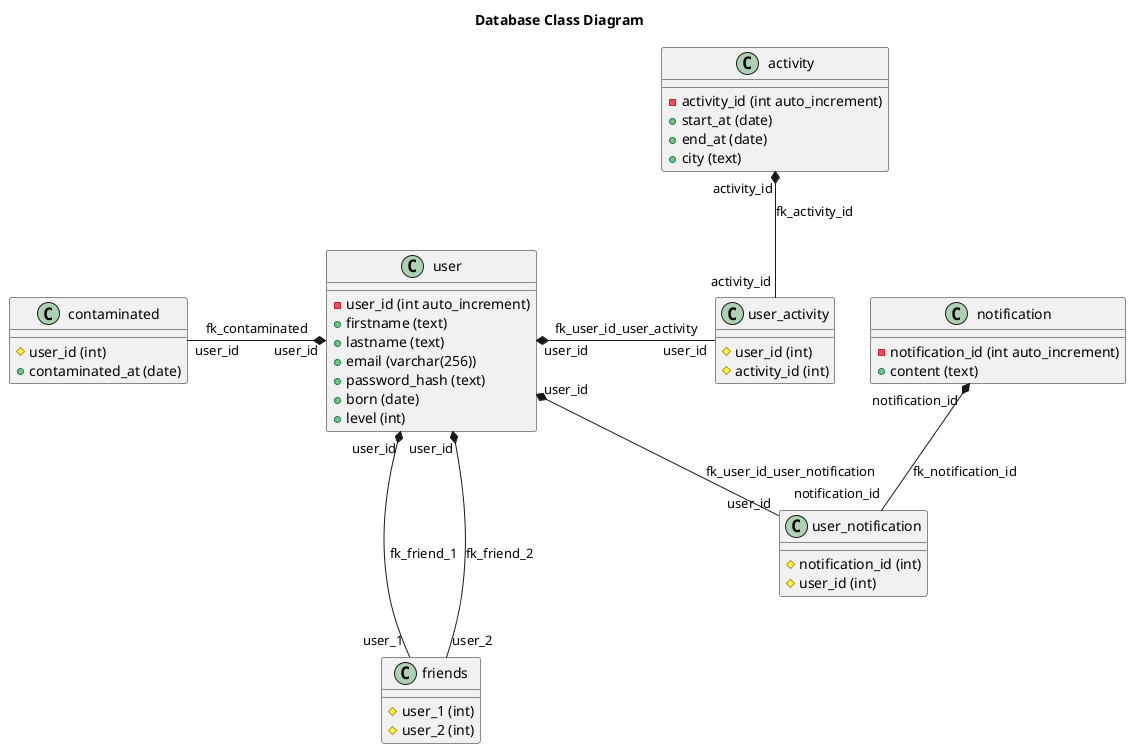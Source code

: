 @startuml

title "Database Class Diagram"

class user {
    - user_id (int auto_increment)
    + firstname (text)
    + lastname (text)
    + email (varchar(256))
    + password_hash (text)
    + born (date)
    + level (int)
}

class contaminated {
    # user_id (int)
    + contaminated_at (date)
}

class activity {
    - activity_id (int auto_increment)
    + start_at (date)
    + end_at (date)
    + city (text)
}

class user_activity {
    # user_id (int)
    # activity_id (int)
}

class friends {
    # user_1 (int)
    # user_2 (int)
}

class notification {
    - notification_id (int auto_increment)
    + content (text)
}

class user_notification {
    # notification_id (int)
    # user_id (int)
}

user "user_id" *-left- "user_id" contaminated: fk_contaminated
user "user_id" *-right- "user_id" user_activity: fk_user_id_user_activity
activity "activity_id" *-- "activity_id" user_activity: fk_activity_id
user "user_id" *-down-- "user_1" friends: fk_friend_1
user "user_id" *-down-- "user_2" friends: fk_friend_2
user "user_id" *-- "user_id" user_notification: fk_user_id_user_notification
notification "notification_id" *-- "notification_id" user_notification: fk_notification_id

@enduml
